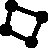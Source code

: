 real pixel=1inch/96;
size(32*pixel,IgnoreAspect);
defaultpen(1.75bp);

path p=W--NW--ENE--0.5*SE--cycle;
draw(p);
dot(p,linewidth(8pixel));
